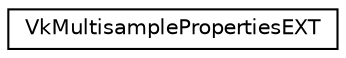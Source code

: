 digraph "Graphical Class Hierarchy"
{
 // LATEX_PDF_SIZE
  edge [fontname="Helvetica",fontsize="10",labelfontname="Helvetica",labelfontsize="10"];
  node [fontname="Helvetica",fontsize="10",shape=record];
  rankdir="LR";
  Node0 [label="VkMultisamplePropertiesEXT",height=0.2,width=0.4,color="black", fillcolor="white", style="filled",URL="$d5/d65/structVkMultisamplePropertiesEXT.html",tooltip=" "];
}
